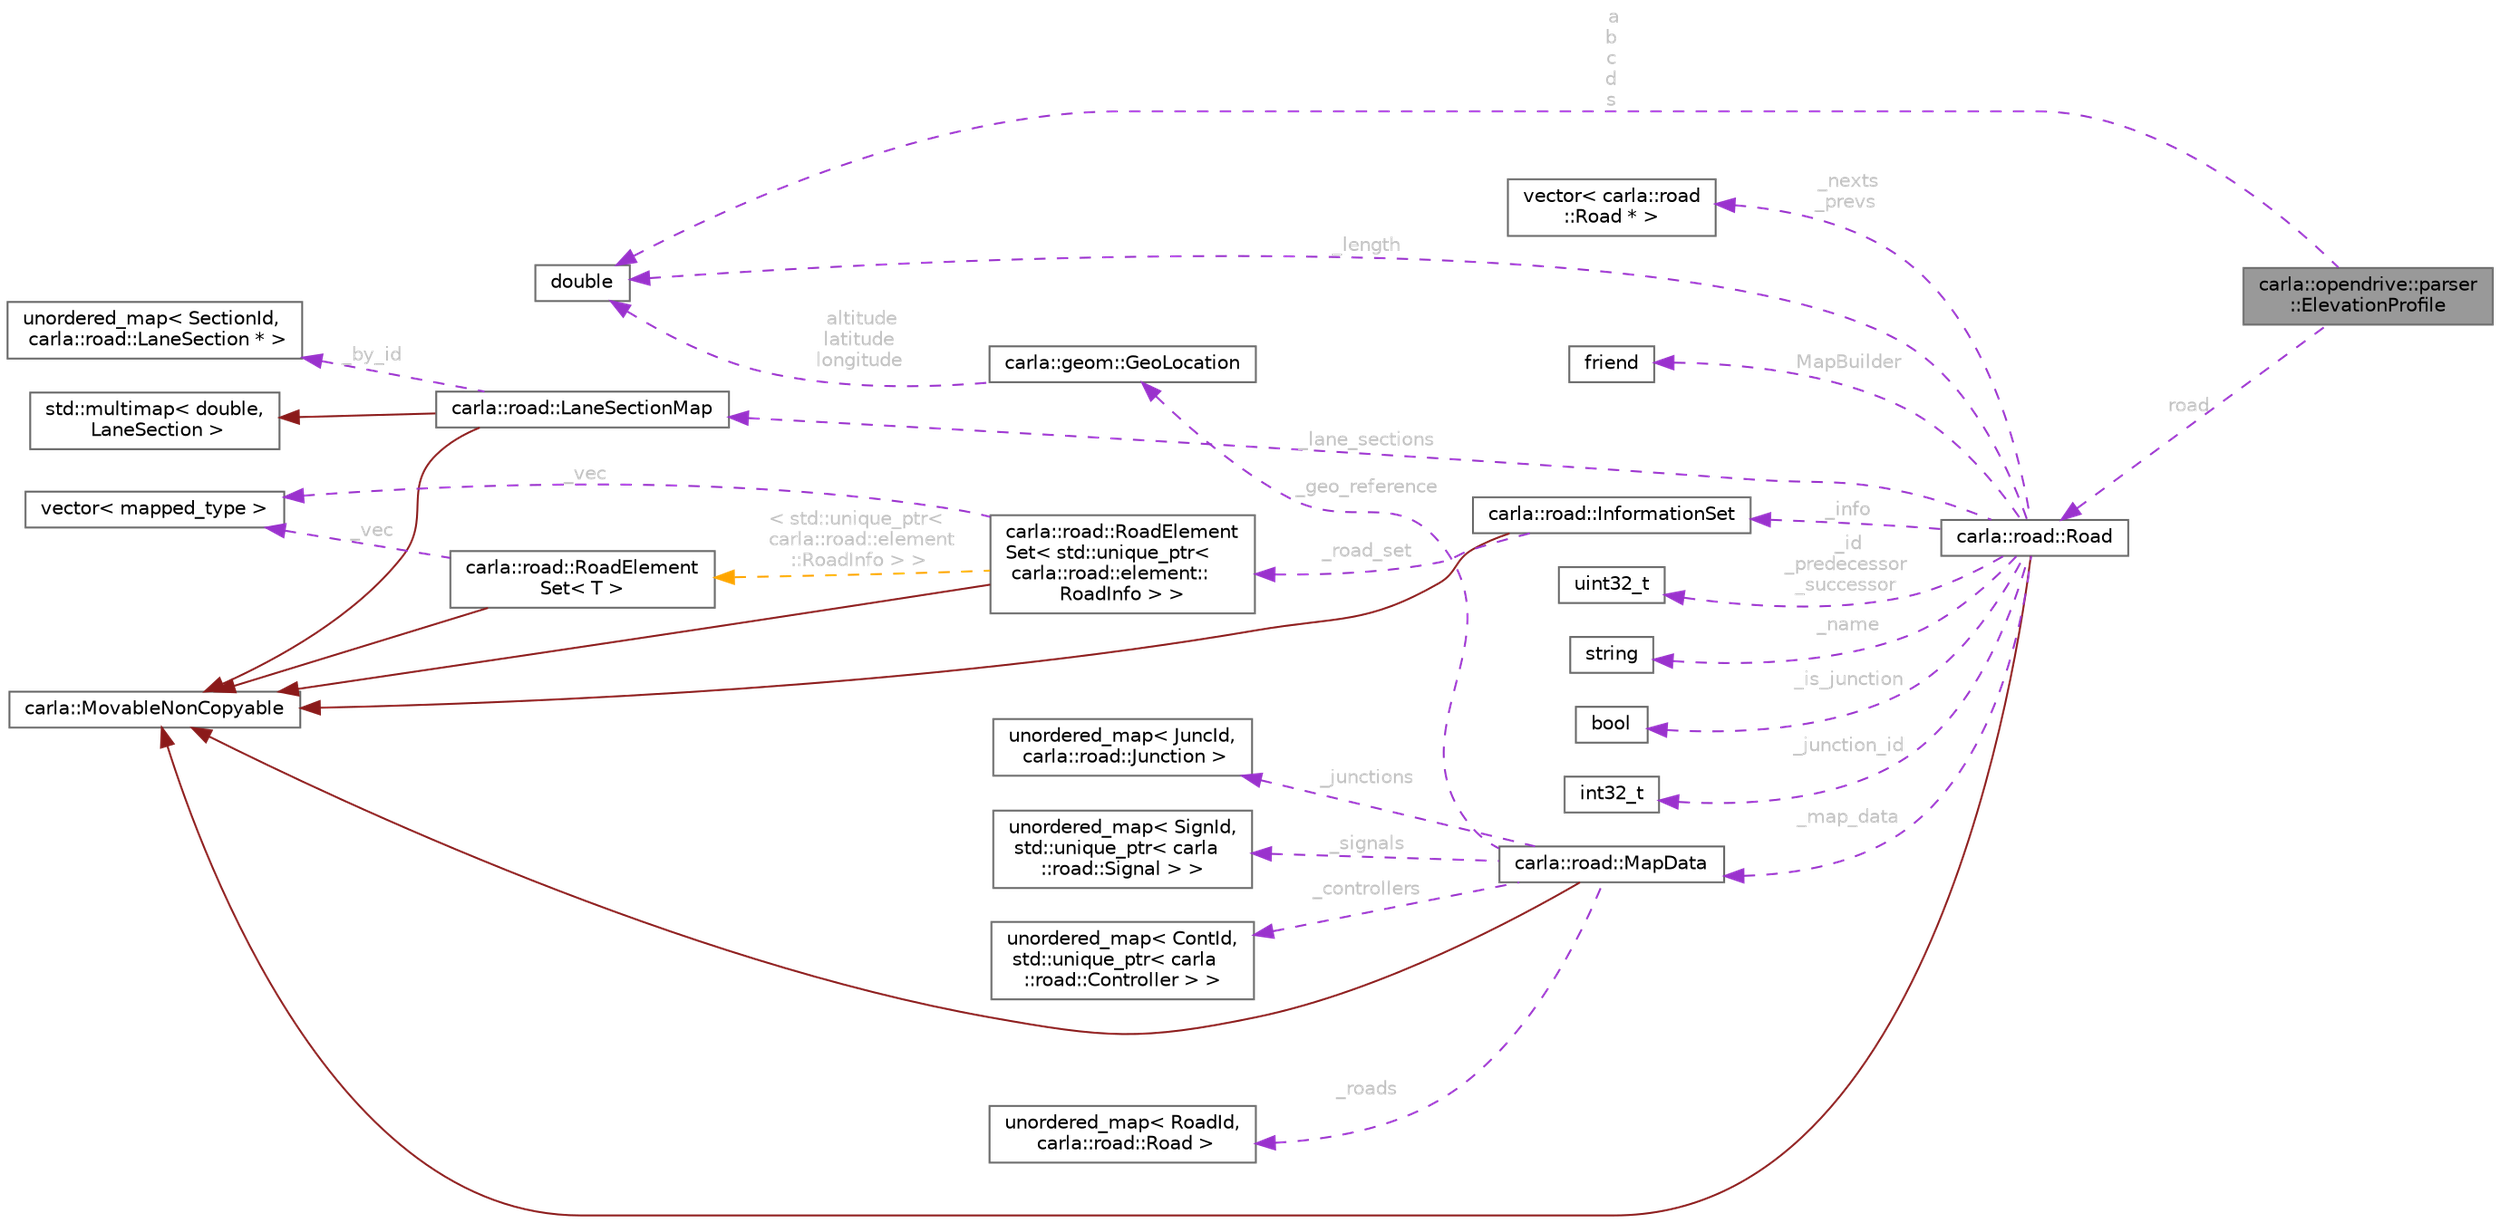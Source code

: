 digraph "carla::opendrive::parser::ElevationProfile"
{
 // INTERACTIVE_SVG=YES
 // LATEX_PDF_SIZE
  bgcolor="transparent";
  edge [fontname=Helvetica,fontsize=10,labelfontname=Helvetica,labelfontsize=10];
  node [fontname=Helvetica,fontsize=10,shape=box,height=0.2,width=0.4];
  rankdir="LR";
  Node1 [id="Node000001",label="carla::opendrive::parser\l::ElevationProfile",height=0.2,width=0.4,color="gray40", fillcolor="grey60", style="filled", fontcolor="black",tooltip=" "];
  Node2 -> Node1 [id="edge1_Node000001_Node000002",dir="back",color="darkorchid3",style="dashed",tooltip=" ",label=" road",fontcolor="grey" ];
  Node2 [id="Node000002",label="carla::road::Road",height=0.2,width=0.4,color="gray40", fillcolor="white", style="filled",URL="$dd/de6/classcarla_1_1road_1_1Road.html",tooltip=" "];
  Node3 -> Node2 [id="edge2_Node000002_Node000003",dir="back",color="firebrick4",style="solid",tooltip=" "];
  Node3 [id="Node000003",label="carla::MovableNonCopyable",height=0.2,width=0.4,color="gray40", fillcolor="white", style="filled",URL="$d7/d55/classcarla_1_1MovableNonCopyable.html",tooltip="Inherit (privately) to suppress copy construction and assignment."];
  Node4 -> Node2 [id="edge3_Node000002_Node000004",dir="back",color="darkorchid3",style="dashed",tooltip=" ",label=" MapBuilder",fontcolor="grey" ];
  Node4 [id="Node000004",label="friend",height=0.2,width=0.4,color="gray40", fillcolor="white", style="filled",tooltip=" "];
  Node5 -> Node2 [id="edge4_Node000002_Node000005",dir="back",color="darkorchid3",style="dashed",tooltip=" ",label=" _map_data",fontcolor="grey" ];
  Node5 [id="Node000005",label="carla::road::MapData",height=0.2,width=0.4,color="gray40", fillcolor="white", style="filled",URL="$da/d3b/classcarla_1_1road_1_1MapData.html",tooltip=" "];
  Node3 -> Node5 [id="edge5_Node000005_Node000003",dir="back",color="firebrick4",style="solid",tooltip=" "];
  Node6 -> Node5 [id="edge6_Node000005_Node000006",dir="back",color="darkorchid3",style="dashed",tooltip=" ",label=" _geo_reference",fontcolor="grey" ];
  Node6 [id="Node000006",label="carla::geom::GeoLocation",height=0.2,width=0.4,color="gray40", fillcolor="white", style="filled",URL="$d3/df4/classcarla_1_1geom_1_1GeoLocation.html",tooltip=" "];
  Node7 -> Node6 [id="edge7_Node000006_Node000007",dir="back",color="darkorchid3",style="dashed",tooltip=" ",label=" altitude\nlatitude\nlongitude",fontcolor="grey" ];
  Node7 [id="Node000007",label="double",height=0.2,width=0.4,color="gray40", fillcolor="white", style="filled",tooltip=" "];
  Node8 -> Node5 [id="edge8_Node000005_Node000008",dir="back",color="darkorchid3",style="dashed",tooltip=" ",label=" _roads",fontcolor="grey" ];
  Node8 [id="Node000008",label="unordered_map\< RoadId,\l carla::road::Road \>",height=0.2,width=0.4,color="gray40", fillcolor="white", style="filled",tooltip=" "];
  Node9 -> Node5 [id="edge9_Node000005_Node000009",dir="back",color="darkorchid3",style="dashed",tooltip=" ",label=" _junctions",fontcolor="grey" ];
  Node9 [id="Node000009",label="unordered_map\< JuncId,\l carla::road::Junction \>",height=0.2,width=0.4,color="gray40", fillcolor="white", style="filled",tooltip=" "];
  Node10 -> Node5 [id="edge10_Node000005_Node000010",dir="back",color="darkorchid3",style="dashed",tooltip=" ",label=" _signals",fontcolor="grey" ];
  Node10 [id="Node000010",label="unordered_map\< SignId,\l std::unique_ptr\< carla\l::road::Signal \> \>",height=0.2,width=0.4,color="gray40", fillcolor="white", style="filled",tooltip=" "];
  Node11 -> Node5 [id="edge11_Node000005_Node000011",dir="back",color="darkorchid3",style="dashed",tooltip=" ",label=" _controllers",fontcolor="grey" ];
  Node11 [id="Node000011",label="unordered_map\< ContId,\l std::unique_ptr\< carla\l::road::Controller \> \>",height=0.2,width=0.4,color="gray40", fillcolor="white", style="filled",tooltip=" "];
  Node12 -> Node2 [id="edge12_Node000002_Node000012",dir="back",color="darkorchid3",style="dashed",tooltip=" ",label=" _id\n_predecessor\n_successor",fontcolor="grey" ];
  Node12 [id="Node000012",label="uint32_t",height=0.2,width=0.4,color="gray40", fillcolor="white", style="filled",tooltip=" "];
  Node13 -> Node2 [id="edge13_Node000002_Node000013",dir="back",color="darkorchid3",style="dashed",tooltip=" ",label=" _name",fontcolor="grey" ];
  Node13 [id="Node000013",label="string",height=0.2,width=0.4,color="gray40", fillcolor="white", style="filled",tooltip=" "];
  Node7 -> Node2 [id="edge14_Node000002_Node000007",dir="back",color="darkorchid3",style="dashed",tooltip=" ",label=" _length",fontcolor="grey" ];
  Node14 -> Node2 [id="edge15_Node000002_Node000014",dir="back",color="darkorchid3",style="dashed",tooltip=" ",label=" _is_junction",fontcolor="grey" ];
  Node14 [id="Node000014",label="bool",height=0.2,width=0.4,color="gray40", fillcolor="white", style="filled",tooltip=" "];
  Node15 -> Node2 [id="edge16_Node000002_Node000015",dir="back",color="darkorchid3",style="dashed",tooltip=" ",label=" _junction_id",fontcolor="grey" ];
  Node15 [id="Node000015",label="int32_t",height=0.2,width=0.4,color="gray40", fillcolor="white", style="filled",tooltip=" "];
  Node16 -> Node2 [id="edge17_Node000002_Node000016",dir="back",color="darkorchid3",style="dashed",tooltip=" ",label=" _lane_sections",fontcolor="grey" ];
  Node16 [id="Node000016",label="carla::road::LaneSectionMap",height=0.2,width=0.4,color="gray40", fillcolor="white", style="filled",URL="$d9/dab/classcarla_1_1road_1_1LaneSectionMap.html",tooltip=" "];
  Node17 -> Node16 [id="edge18_Node000016_Node000017",dir="back",color="firebrick4",style="solid",tooltip=" "];
  Node17 [id="Node000017",label="std::multimap\< double,\l LaneSection \>",height=0.2,width=0.4,color="gray40", fillcolor="white", style="filled",tooltip=" "];
  Node3 -> Node16 [id="edge19_Node000016_Node000003",dir="back",color="firebrick4",style="solid",tooltip=" "];
  Node18 -> Node16 [id="edge20_Node000016_Node000018",dir="back",color="darkorchid3",style="dashed",tooltip=" ",label=" _by_id",fontcolor="grey" ];
  Node18 [id="Node000018",label="unordered_map\< SectionId,\l carla::road::LaneSection * \>",height=0.2,width=0.4,color="gray40", fillcolor="white", style="filled",tooltip=" "];
  Node19 -> Node2 [id="edge21_Node000002_Node000019",dir="back",color="darkorchid3",style="dashed",tooltip=" ",label=" _info",fontcolor="grey" ];
  Node19 [id="Node000019",label="carla::road::InformationSet",height=0.2,width=0.4,color="gray40", fillcolor="white", style="filled",URL="$d4/d28/classcarla_1_1road_1_1InformationSet.html",tooltip=" "];
  Node3 -> Node19 [id="edge22_Node000019_Node000003",dir="back",color="firebrick4",style="solid",tooltip=" "];
  Node20 -> Node19 [id="edge23_Node000019_Node000020",dir="back",color="darkorchid3",style="dashed",tooltip=" ",label=" _road_set",fontcolor="grey" ];
  Node20 [id="Node000020",label="carla::road::RoadElement\lSet\< std::unique_ptr\<\l carla::road::element::\lRoadInfo \> \>",height=0.2,width=0.4,color="gray40", fillcolor="white", style="filled",URL="$dc/dcf/classcarla_1_1road_1_1RoadElementSet.html",tooltip=" "];
  Node3 -> Node20 [id="edge24_Node000020_Node000003",dir="back",color="firebrick4",style="solid",tooltip=" "];
  Node21 -> Node20 [id="edge25_Node000020_Node000021",dir="back",color="darkorchid3",style="dashed",tooltip=" ",label=" _vec",fontcolor="grey" ];
  Node21 [id="Node000021",label="vector\< mapped_type \>",height=0.2,width=0.4,color="gray40", fillcolor="white", style="filled",tooltip=" "];
  Node22 -> Node20 [id="edge26_Node000020_Node000022",dir="back",color="orange",style="dashed",tooltip=" ",label=" \< std::unique_ptr\<\l carla::road::element\l::RoadInfo \> \>",fontcolor="grey" ];
  Node22 [id="Node000022",label="carla::road::RoadElement\lSet\< T \>",height=0.2,width=0.4,color="gray40", fillcolor="white", style="filled",URL="$dc/dcf/classcarla_1_1road_1_1RoadElementSet.html",tooltip="A set of elements ordered by its position on the road."];
  Node3 -> Node22 [id="edge27_Node000022_Node000003",dir="back",color="firebrick4",style="solid",tooltip=" "];
  Node21 -> Node22 [id="edge28_Node000022_Node000021",dir="back",color="darkorchid3",style="dashed",tooltip=" ",label=" _vec",fontcolor="grey" ];
  Node23 -> Node2 [id="edge29_Node000002_Node000023",dir="back",color="darkorchid3",style="dashed",tooltip=" ",label=" _nexts\n_prevs",fontcolor="grey" ];
  Node23 [id="Node000023",label="vector\< carla::road\l::Road * \>",height=0.2,width=0.4,color="gray40", fillcolor="white", style="filled",tooltip=" "];
  Node7 -> Node1 [id="edge30_Node000001_Node000007",dir="back",color="darkorchid3",style="dashed",tooltip=" ",label=" a\nb\nc\nd\ns",fontcolor="grey" ];
}

